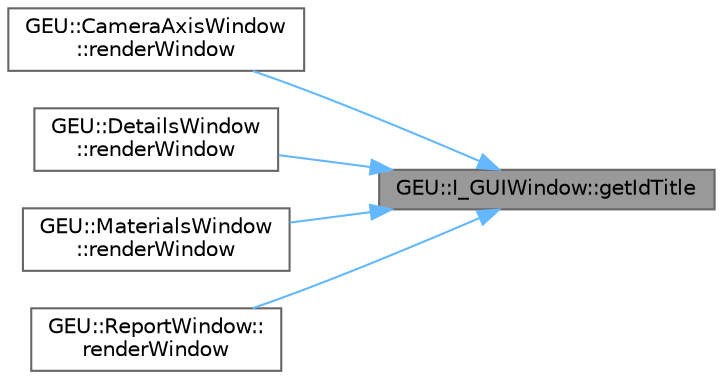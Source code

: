 digraph "GEU::I_GUIWindow::getIdTitle"
{
 // LATEX_PDF_SIZE
  bgcolor="transparent";
  edge [fontname=Helvetica,fontsize=10,labelfontname=Helvetica,labelfontsize=10];
  node [fontname=Helvetica,fontsize=10,shape=box,height=0.2,width=0.4];
  rankdir="RL";
  Node1 [id="Node000001",label="GEU::I_GUIWindow::getIdTitle",height=0.2,width=0.4,color="gray40", fillcolor="grey60", style="filled", fontcolor="black",tooltip=" "];
  Node1 -> Node2 [id="edge1_Node000001_Node000002",dir="back",color="steelblue1",style="solid",tooltip=" "];
  Node2 [id="Node000002",label="GEU::CameraAxisWindow\l::renderWindow",height=0.2,width=0.4,color="grey40", fillcolor="white", style="filled",URL="$d5/d00/class_g_e_u_1_1_camera_axis_window.html#ac9608b6606430f76acf096b429d1d1dd",tooltip="Renders the window and contents."];
  Node1 -> Node3 [id="edge2_Node000001_Node000003",dir="back",color="steelblue1",style="solid",tooltip=" "];
  Node3 [id="Node000003",label="GEU::DetailsWindow\l::renderWindow",height=0.2,width=0.4,color="grey40", fillcolor="white", style="filled",URL="$db/d00/class_g_e_u_1_1_details_window.html#a6666ec761cc5cd8a57220823b8e7daa6",tooltip="Renders the window and contents."];
  Node1 -> Node4 [id="edge3_Node000001_Node000004",dir="back",color="steelblue1",style="solid",tooltip=" "];
  Node4 [id="Node000004",label="GEU::MaterialsWindow\l::renderWindow",height=0.2,width=0.4,color="grey40", fillcolor="white", style="filled",URL="$df/d00/class_g_e_u_1_1_materials_window.html#a2b35a126224eee09971a3d5874dccbc4",tooltip="Renders the window and contents."];
  Node1 -> Node5 [id="edge4_Node000001_Node000005",dir="back",color="steelblue1",style="solid",tooltip=" "];
  Node5 [id="Node000005",label="GEU::ReportWindow::\lrenderWindow",height=0.2,width=0.4,color="grey40", fillcolor="white", style="filled",URL="$da/d06/class_g_e_u_1_1_report_window.html#a9001c82379e967b0ed766f3faa5d76cf",tooltip="Renders the window and contents."];
}
